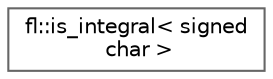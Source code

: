 digraph "Graphical Class Hierarchy"
{
 // INTERACTIVE_SVG=YES
 // LATEX_PDF_SIZE
  bgcolor="transparent";
  edge [fontname=Helvetica,fontsize=10,labelfontname=Helvetica,labelfontsize=10];
  node [fontname=Helvetica,fontsize=10,shape=box,height=0.2,width=0.4];
  rankdir="LR";
  Node0 [id="Node000000",label="fl::is_integral\< signed\l char \>",height=0.2,width=0.4,color="grey40", fillcolor="white", style="filled",URL="$dc/d12/structfl_1_1is__integral_3_01signed_01char_01_4.html",tooltip=" "];
}
